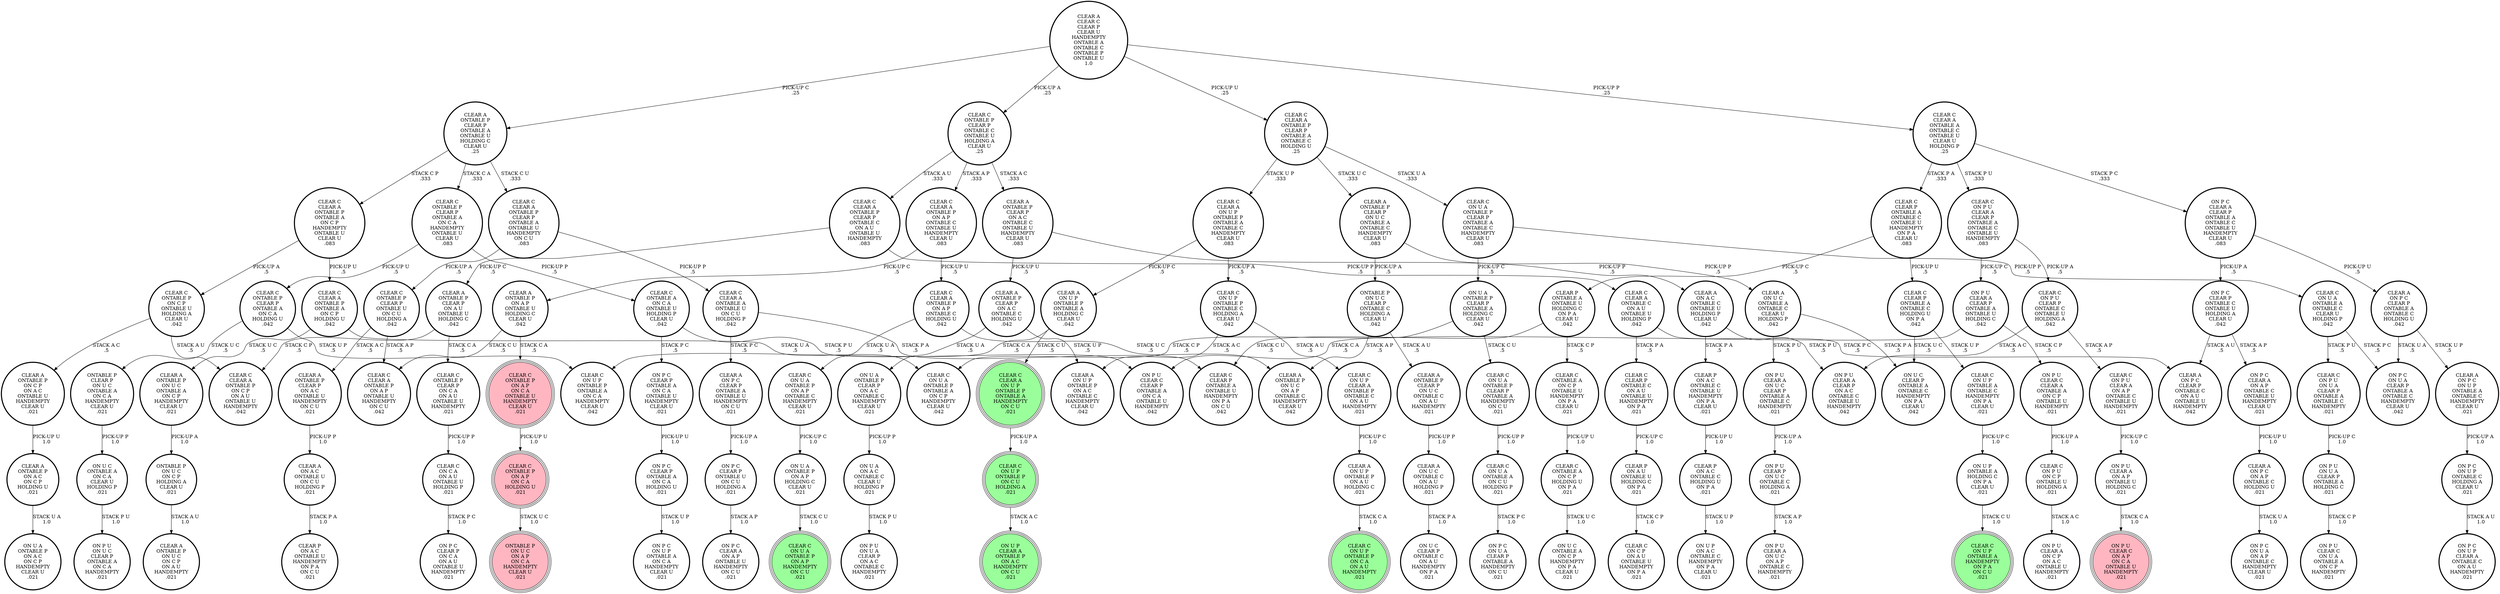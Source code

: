 digraph {
"ON U A\nONTABLE P\nCLEAR P\nONTABLE A\nHOLDING C\nCLEAR U\n.042\n" -> "CLEAR C\nON U A\nONTABLE P\nONTABLE A\nON C P\nHANDEMPTY\nCLEAR U\n.042\n"[label="STACK C P\n.5\n"];
"ON U A\nONTABLE P\nCLEAR P\nONTABLE A\nHOLDING C\nCLEAR U\n.042\n" -> "CLEAR C\nON U A\nONTABLE P\nCLEAR P\nONTABLE A\nHANDEMPTY\nON C U\n.021\n"[label="STACK C U\n.5\n"];
"CLEAR A\nONTABLE P\nCLEAR P\nONTABLE A\nONTABLE U\nHOLDING C\nCLEAR U\n.25\n" -> "CLEAR C\nCLEAR A\nONTABLE P\nONTABLE A\nON C P\nHANDEMPTY\nONTABLE U\nCLEAR U\n.083\n"[label="STACK C P\n.333\n"];
"CLEAR A\nONTABLE P\nCLEAR P\nONTABLE A\nONTABLE U\nHOLDING C\nCLEAR U\n.25\n" -> "CLEAR C\nONTABLE P\nCLEAR P\nONTABLE A\nON C A\nHANDEMPTY\nONTABLE U\nCLEAR U\n.083\n"[label="STACK C A\n.333\n"];
"CLEAR A\nONTABLE P\nCLEAR P\nONTABLE A\nONTABLE U\nHOLDING C\nCLEAR U\n.25\n" -> "CLEAR C\nCLEAR A\nONTABLE P\nCLEAR P\nONTABLE A\nONTABLE U\nHANDEMPTY\nON C U\n.083\n"[label="STACK C U\n.333\n"];
"ON P U\nON U A\nCLEAR P\nONTABLE A\nHOLDING C\n.021\n" -> "ON P U\nCLEAR C\nON U A\nONTABLE A\nON C P\nHANDEMPTY\n.021\n"[label="STACK C P\n1.0\n"];
"CLEAR C\nCLEAR A\nONTABLE P\nCLEAR P\nONTABLE C\nON A U\nONTABLE U\nHANDEMPTY\n.083\n" -> "CLEAR A\nONTABLE P\nCLEAR P\nON A U\nONTABLE U\nHOLDING C\n.042\n"[label="PICK-UP C\n.5\n"];
"CLEAR C\nCLEAR A\nONTABLE P\nCLEAR P\nONTABLE C\nON A U\nONTABLE U\nHANDEMPTY\n.083\n" -> "CLEAR C\nCLEAR A\nONTABLE C\nON A U\nONTABLE U\nHOLDING P\n.042\n"[label="PICK-UP P\n.5\n"];
"ON P C\nON U P\nONTABLE C\nHOLDING A\nCLEAR U\n.021\n" -> "ON P C\nON U P\nCLEAR A\nONTABLE C\nON A U\nHANDEMPTY\n.021\n"[label="STACK A U\n1.0\n"];
"CLEAR A\nONTABLE P\nON A P\nONTABLE U\nHOLDING C\nCLEAR U\n.042\n" -> "CLEAR C\nONTABLE P\nON A P\nON C A\nONTABLE U\nHANDEMPTY\nCLEAR U\n.021\n"[label="STACK C A\n.5\n"];
"CLEAR A\nONTABLE P\nON A P\nONTABLE U\nHOLDING C\nCLEAR U\n.042\n" -> "CLEAR C\nCLEAR A\nONTABLE P\nON A P\nONTABLE U\nHANDEMPTY\nON C U\n.042\n"[label="STACK C U\n.5\n"];
"CLEAR C\nONTABLE A\nON C P\nHOLDING U\nON P A\n.021\n" -> "ON U C\nONTABLE A\nON C P\nHANDEMPTY\nON P A\nCLEAR U\n.021\n"[label="STACK U C\n1.0\n"];
"CLEAR C\nCLEAR A\nON U P\nONTABLE P\nONTABLE A\nONTABLE C\nHANDEMPTY\nCLEAR U\n.083\n" -> "CLEAR A\nON U P\nONTABLE P\nONTABLE A\nHOLDING C\nCLEAR U\n.042\n"[label="PICK-UP C\n.5\n"];
"CLEAR C\nCLEAR A\nON U P\nONTABLE P\nONTABLE A\nONTABLE C\nHANDEMPTY\nCLEAR U\n.083\n" -> "CLEAR C\nON U P\nONTABLE P\nONTABLE C\nHOLDING A\nCLEAR U\n.042\n"[label="PICK-UP A\n.5\n"];
"CLEAR A\nONTABLE P\nCLEAR P\nON U C\nONTABLE C\nON A U\nHANDEMPTY\n.021\n" -> "CLEAR A\nON U C\nONTABLE C\nON A U\nHOLDING P\n.021\n"[label="PICK-UP P\n1.0\n"];
"CLEAR C\nONTABLE P\nON C P\nONTABLE U\nHOLDING A\nCLEAR U\n.042\n" -> "CLEAR C\nCLEAR A\nONTABLE P\nON C P\nON A U\nONTABLE U\nHANDEMPTY\n.042\n"[label="STACK A U\n.5\n"];
"CLEAR C\nONTABLE P\nON C P\nONTABLE U\nHOLDING A\nCLEAR U\n.042\n" -> "CLEAR A\nONTABLE P\nON C P\nON A C\nONTABLE U\nHANDEMPTY\nCLEAR U\n.021\n"[label="STACK A C\n.5\n"];
"CLEAR C\nON U P\nONTABLE P\nONTABLE C\nHOLDING A\nCLEAR U\n.042\n" -> "CLEAR C\nON U P\nCLEAR A\nONTABLE P\nONTABLE C\nON A U\nHANDEMPTY\n.021\n"[label="STACK A U\n.5\n"];
"CLEAR C\nON U P\nONTABLE P\nONTABLE C\nHOLDING A\nCLEAR U\n.042\n" -> "CLEAR A\nON U P\nONTABLE P\nON A C\nONTABLE C\nHANDEMPTY\nCLEAR U\n.042\n"[label="STACK A C\n.5\n"];
"CLEAR A\nONTABLE P\nCLEAR P\nON U C\nONTABLE A\nONTABLE C\nHANDEMPTY\nCLEAR U\n.083\n" -> "CLEAR A\nON U C\nONTABLE A\nONTABLE C\nCLEAR U\nHOLDING P\n.042\n"[label="PICK-UP P\n.5\n"];
"CLEAR A\nONTABLE P\nCLEAR P\nON U C\nONTABLE A\nONTABLE C\nHANDEMPTY\nCLEAR U\n.083\n" -> "ONTABLE P\nON U C\nCLEAR P\nONTABLE C\nHOLDING A\nCLEAR U\n.042\n"[label="PICK-UP A\n.5\n"];
"CLEAR C\nCLEAR P\nONTABLE C\nON A U\nONTABLE U\nHANDEMPTY\nON P A\n.021\n" -> "CLEAR P\nON A U\nONTABLE U\nHOLDING C\nON P A\n.021\n"[label="PICK-UP C\n1.0\n"];
"CLEAR A\nONTABLE P\nON U C\nONTABLE A\nON C P\nHANDEMPTY\nCLEAR U\n.021\n" -> "ONTABLE P\nON U C\nON C P\nHOLDING A\nCLEAR U\n.021\n"[label="PICK-UP A\n1.0\n"];
"CLEAR A\nONTABLE P\nCLEAR P\nON A C\nONTABLE C\nHOLDING U\n.042\n" -> "CLEAR A\nON U P\nONTABLE P\nON A C\nONTABLE C\nHANDEMPTY\nCLEAR U\n.042\n"[label="STACK U P\n.5\n"];
"CLEAR A\nONTABLE P\nCLEAR P\nON A C\nONTABLE C\nHOLDING U\n.042\n" -> "ON U A\nONTABLE P\nCLEAR P\nON A C\nONTABLE C\nHANDEMPTY\nCLEAR U\n.021\n"[label="STACK U A\n.5\n"];
"ONTABLE P\nCLEAR P\nON U C\nONTABLE A\nON C A\nHANDEMPTY\nCLEAR U\n.021\n" -> "ON U C\nONTABLE A\nON C A\nCLEAR U\nHOLDING P\n.021\n"[label="PICK-UP P\n1.0\n"];
"ON P C\nCLEAR P\nONTABLE C\nONTABLE U\nHOLDING A\nCLEAR U\n.042\n" -> "CLEAR A\nON P C\nCLEAR P\nONTABLE C\nON A U\nONTABLE U\nHANDEMPTY\n.042\n"[label="STACK A U\n.5\n"];
"ON P C\nCLEAR P\nONTABLE C\nONTABLE U\nHOLDING A\nCLEAR U\n.042\n" -> "ON P C\nCLEAR A\nON A P\nONTABLE C\nONTABLE U\nHANDEMPTY\nCLEAR U\n.021\n"[label="STACK A P\n.5\n"];
"CLEAR C\nONTABLE P\nCLEAR P\nONTABLE A\nON C A\nHANDEMPTY\nONTABLE U\nCLEAR U\n.083\n" -> "CLEAR C\nONTABLE P\nCLEAR P\nONTABLE A\nON C A\nHOLDING U\n.042\n"[label="PICK-UP U\n.5\n"];
"CLEAR C\nONTABLE P\nCLEAR P\nONTABLE A\nON C A\nHANDEMPTY\nONTABLE U\nCLEAR U\n.083\n" -> "CLEAR C\nONTABLE A\nON C A\nONTABLE U\nHOLDING P\nCLEAR U\n.042\n"[label="PICK-UP P\n.5\n"];
"CLEAR C\nON U A\nONTABLE P\nCLEAR P\nONTABLE A\nONTABLE C\nHANDEMPTY\nCLEAR U\n.083\n" -> "CLEAR C\nON U A\nONTABLE A\nONTABLE C\nCLEAR U\nHOLDING P\n.042\n"[label="PICK-UP P\n.5\n"];
"CLEAR C\nON U A\nONTABLE P\nCLEAR P\nONTABLE A\nONTABLE C\nHANDEMPTY\nCLEAR U\n.083\n" -> "ON U A\nONTABLE P\nCLEAR P\nONTABLE A\nHOLDING C\nCLEAR U\n.042\n"[label="PICK-UP C\n.5\n"];
"CLEAR C\nONTABLE P\nCLEAR P\nONTABLE U\nON C U\nHOLDING A\n.042\n" -> "CLEAR C\nCLEAR A\nONTABLE P\nON A P\nONTABLE U\nHANDEMPTY\nON C U\n.042\n"[label="STACK A P\n.5\n"];
"CLEAR C\nONTABLE P\nCLEAR P\nONTABLE U\nON C U\nHOLDING A\n.042\n" -> "CLEAR A\nONTABLE P\nCLEAR P\nON A C\nONTABLE U\nHANDEMPTY\nON C U\n.021\n"[label="STACK A C\n.5\n"];
"CLEAR C\nON U A\nONTABLE P\nCLEAR P\nONTABLE A\nHANDEMPTY\nON C U\n.021\n" -> "CLEAR C\nON U A\nONTABLE A\nON C U\nHOLDING P\n.021\n"[label="PICK-UP P\n1.0\n"];
"ON U A\nONTABLE P\nON A P\nHOLDING C\nCLEAR U\n.021\n" -> "CLEAR C\nON U A\nONTABLE P\nON A P\nHANDEMPTY\nON C U\n.021\n"[label="STACK C U\n1.0\n"];
"ON P C\nCLEAR A\nON A P\nONTABLE C\nONTABLE U\nHANDEMPTY\nCLEAR U\n.021\n" -> "CLEAR A\nON P C\nON A P\nONTABLE C\nHOLDING U\n.021\n"[label="PICK-UP U\n1.0\n"];
"CLEAR C\nON U P\nONTABLE P\nON C U\nHOLDING A\n.021\n" -> "ON U P\nCLEAR A\nONTABLE P\nON A C\nHANDEMPTY\nON C U\n.021\n"[label="STACK A C\n1.0\n"];
"CLEAR P\nONTABLE A\nONTABLE U\nHOLDING C\nON P A\nCLEAR U\n.042\n" -> "CLEAR C\nCLEAR P\nONTABLE A\nONTABLE U\nHANDEMPTY\nON P A\nON C U\n.042\n"[label="STACK C U\n.5\n"];
"CLEAR P\nONTABLE A\nONTABLE U\nHOLDING C\nON P A\nCLEAR U\n.042\n" -> "CLEAR C\nONTABLE A\nON C P\nONTABLE U\nHANDEMPTY\nON P A\nCLEAR U\n.021\n"[label="STACK C P\n.5\n"];
"CLEAR C\nON U A\nONTABLE A\nONTABLE C\nCLEAR U\nHOLDING P\n.042\n" -> "ON P C\nON U A\nCLEAR P\nONTABLE A\nONTABLE C\nHANDEMPTY\nCLEAR U\n.042\n"[label="STACK P C\n.5\n"];
"CLEAR C\nON U A\nONTABLE A\nONTABLE C\nCLEAR U\nHOLDING P\n.042\n" -> "CLEAR C\nON P U\nON U A\nCLEAR P\nONTABLE A\nONTABLE C\nHANDEMPTY\n.021\n"[label="STACK P U\n.5\n"];
"CLEAR C\nCLEAR A\nON U P\nONTABLE P\nONTABLE A\nHANDEMPTY\nON C U\n.021\n" -> "CLEAR C\nON U P\nONTABLE P\nON C U\nHOLDING A\n.021\n"[label="PICK-UP A\n1.0\n"];
"CLEAR C\nON U P\nONTABLE A\nONTABLE C\nHANDEMPTY\nON P A\nCLEAR U\n.021\n" -> "ON U P\nONTABLE A\nHOLDING C\nON P A\nCLEAR U\n.021\n"[label="PICK-UP C\n1.0\n"];
"CLEAR C\nCLEAR P\nONTABLE A\nONTABLE C\nHOLDING U\nON P A\n.042\n" -> "ON U C\nCLEAR P\nONTABLE A\nONTABLE C\nHANDEMPTY\nON P A\nCLEAR U\n.042\n"[label="STACK U C\n.5\n"];
"CLEAR C\nCLEAR P\nONTABLE A\nONTABLE C\nHOLDING U\nON P A\n.042\n" -> "CLEAR C\nON U P\nONTABLE A\nONTABLE C\nHANDEMPTY\nON P A\nCLEAR U\n.021\n"[label="STACK U P\n.5\n"];
"ON P C\nCLEAR P\nONTABLE A\nON C A\nHOLDING U\n.021\n" -> "ON P C\nON U P\nONTABLE A\nON C A\nHANDEMPTY\nCLEAR U\n.021\n"[label="STACK U P\n1.0\n"];
"CLEAR C\nON P U\nON U A\nCLEAR P\nONTABLE A\nONTABLE C\nHANDEMPTY\n.021\n" -> "ON P U\nON U A\nCLEAR P\nONTABLE A\nHOLDING C\n.021\n"[label="PICK-UP C\n1.0\n"];
"CLEAR C\nCLEAR A\nONTABLE P\nONTABLE A\nON C P\nHANDEMPTY\nONTABLE U\nCLEAR U\n.083\n" -> "CLEAR C\nCLEAR A\nONTABLE P\nONTABLE A\nON C P\nHOLDING U\n.042\n"[label="PICK-UP U\n.5\n"];
"CLEAR C\nCLEAR A\nONTABLE P\nONTABLE A\nON C P\nHANDEMPTY\nONTABLE U\nCLEAR U\n.083\n" -> "CLEAR C\nONTABLE P\nON C P\nONTABLE U\nHOLDING A\nCLEAR U\n.042\n"[label="PICK-UP A\n.5\n"];
"ON U A\nONTABLE P\nCLEAR P\nON A C\nONTABLE C\nHANDEMPTY\nCLEAR U\n.021\n" -> "ON U A\nON A C\nONTABLE C\nCLEAR U\nHOLDING P\n.021\n"[label="PICK-UP P\n1.0\n"];
"ON U P\nONTABLE A\nHOLDING C\nON P A\nCLEAR U\n.021\n" -> "CLEAR C\nON U P\nONTABLE A\nHANDEMPTY\nON P A\nON C U\n.021\n"[label="STACK C U\n1.0\n"];
"CLEAR A\nON U C\nONTABLE C\nON A U\nHOLDING P\n.021\n" -> "ON U C\nCLEAR P\nONTABLE C\nON A U\nHANDEMPTY\nON P A\n.021\n"[label="STACK P A\n1.0\n"];
"CLEAR A\nONTABLE P\nCLEAR P\nON A U\nONTABLE U\nHOLDING C\n.042\n" -> "CLEAR C\nONTABLE P\nCLEAR P\nON C A\nON A U\nONTABLE U\nHANDEMPTY\n.021\n"[label="STACK C A\n.5\n"];
"CLEAR A\nONTABLE P\nCLEAR P\nON A U\nONTABLE U\nHOLDING C\n.042\n" -> "CLEAR C\nCLEAR A\nONTABLE P\nON C P\nON A U\nONTABLE U\nHANDEMPTY\n.042\n"[label="STACK C P\n.5\n"];
"CLEAR A\nONTABLE P\nCLEAR P\nON A C\nONTABLE U\nHANDEMPTY\nON C U\n.021\n" -> "CLEAR A\nON A C\nONTABLE U\nON C U\nHOLDING P\n.021\n"[label="PICK-UP P\n1.0\n"];
"CLEAR C\nONTABLE P\nON A P\nON C A\nONTABLE U\nHANDEMPTY\nCLEAR U\n.021\n" -> "CLEAR C\nONTABLE P\nON A P\nON C A\nHOLDING U\n.021\n"[label="PICK-UP U\n1.0\n"];
"CLEAR C\nON U A\nONTABLE P\nON A P\nONTABLE C\nHANDEMPTY\nCLEAR U\n.021\n" -> "ON U A\nONTABLE P\nON A P\nHOLDING C\nCLEAR U\n.021\n"[label="PICK-UP C\n1.0\n"];
"CLEAR C\nCLEAR A\nONTABLE A\nONTABLE U\nON C U\nHOLDING P\n.042\n" -> "CLEAR A\nON P C\nCLEAR P\nONTABLE A\nONTABLE U\nHANDEMPTY\nON C U\n.021\n"[label="STACK P C\n.5\n"];
"CLEAR C\nCLEAR A\nONTABLE A\nONTABLE U\nON C U\nHOLDING P\n.042\n" -> "CLEAR C\nCLEAR P\nONTABLE A\nONTABLE U\nHANDEMPTY\nON P A\nON C U\n.042\n"[label="STACK P A\n.5\n"];
"ON P U\nCLEAR C\nCLEAR A\nONTABLE A\nON C P\nONTABLE U\nHANDEMPTY\n.021\n" -> "CLEAR C\nON P U\nON C P\nONTABLE U\nHOLDING A\n.021\n"[label="PICK-UP A\n1.0\n"];
"CLEAR A\nON P C\nON U P\nONTABLE A\nONTABLE C\nHANDEMPTY\nCLEAR U\n.021\n" -> "ON P C\nON U P\nONTABLE C\nHOLDING A\nCLEAR U\n.021\n"[label="PICK-UP A\n1.0\n"];
"CLEAR C\nCLEAR A\nONTABLE P\nON A P\nONTABLE C\nHOLDING U\n.042\n" -> "CLEAR C\nON U A\nONTABLE P\nON A P\nONTABLE C\nHANDEMPTY\nCLEAR U\n.021\n"[label="STACK U A\n.5\n"];
"CLEAR C\nCLEAR A\nONTABLE P\nON A P\nONTABLE C\nHOLDING U\n.042\n" -> "CLEAR A\nONTABLE P\nON U C\nON A P\nONTABLE C\nHANDEMPTY\nCLEAR U\n.042\n"[label="STACK U C\n.5\n"];
"CLEAR C\nCLEAR A\nONTABLE C\nON A U\nONTABLE U\nHOLDING P\n.042\n" -> "CLEAR C\nCLEAR P\nONTABLE C\nON A U\nONTABLE U\nHANDEMPTY\nON P A\n.021\n"[label="STACK P A\n.5\n"];
"CLEAR C\nCLEAR A\nONTABLE C\nON A U\nONTABLE U\nHOLDING P\n.042\n" -> "CLEAR A\nON P C\nCLEAR P\nONTABLE C\nON A U\nONTABLE U\nHANDEMPTY\n.042\n"[label="STACK P C\n.5\n"];
"CLEAR P\nON A U\nONTABLE U\nHOLDING C\nON P A\n.021\n" -> "CLEAR C\nON C P\nON A U\nONTABLE U\nHANDEMPTY\nON P A\n.021\n"[label="STACK C P\n1.0\n"];
"CLEAR C\nON P U\nON C P\nONTABLE U\nHOLDING A\n.021\n" -> "ON P U\nCLEAR A\nON C P\nON A C\nONTABLE U\nHANDEMPTY\n.021\n"[label="STACK A C\n1.0\n"];
"CLEAR C\nCLEAR A\nONTABLE P\nCLEAR P\nONTABLE A\nONTABLE U\nHANDEMPTY\nON C U\n.083\n" -> "CLEAR C\nCLEAR A\nONTABLE A\nONTABLE U\nON C U\nHOLDING P\n.042\n"[label="PICK-UP P\n.5\n"];
"CLEAR C\nCLEAR A\nONTABLE P\nCLEAR P\nONTABLE A\nONTABLE U\nHANDEMPTY\nON C U\n.083\n" -> "CLEAR C\nONTABLE P\nCLEAR P\nONTABLE U\nON C U\nHOLDING A\n.042\n"[label="PICK-UP A\n.5\n"];
"CLEAR A\nCLEAR C\nCLEAR P\nCLEAR U\nHANDEMPTY\nONTABLE A\nONTABLE C\nONTABLE P\nONTABLE U\n1.0\n" -> "CLEAR C\nONTABLE P\nCLEAR P\nONTABLE C\nONTABLE U\nHOLDING A\nCLEAR U\n.25\n"[label="PICK-UP A\n.25\n"];
"CLEAR A\nCLEAR C\nCLEAR P\nCLEAR U\nHANDEMPTY\nONTABLE A\nONTABLE C\nONTABLE P\nONTABLE U\n1.0\n" -> "CLEAR A\nONTABLE P\nCLEAR P\nONTABLE A\nONTABLE U\nHOLDING C\nCLEAR U\n.25\n"[label="PICK-UP C\n.25\n"];
"CLEAR A\nCLEAR C\nCLEAR P\nCLEAR U\nHANDEMPTY\nONTABLE A\nONTABLE C\nONTABLE P\nONTABLE U\n1.0\n" -> "CLEAR C\nCLEAR A\nONTABLE P\nCLEAR P\nONTABLE A\nONTABLE C\nHOLDING U\n.25\n"[label="PICK-UP U\n.25\n"];
"CLEAR A\nCLEAR C\nCLEAR P\nCLEAR U\nHANDEMPTY\nONTABLE A\nONTABLE C\nONTABLE P\nONTABLE U\n1.0\n" -> "CLEAR C\nCLEAR A\nONTABLE A\nONTABLE C\nONTABLE U\nCLEAR U\nHOLDING P\n.25\n"[label="PICK-UP P\n.25\n"];
"ON U C\nONTABLE A\nON C A\nCLEAR U\nHOLDING P\n.021\n" -> "ON P U\nON U C\nCLEAR P\nONTABLE A\nON C A\nHANDEMPTY\n.021\n"[label="STACK P U\n1.0\n"];
"CLEAR A\nONTABLE P\nCLEAR P\nON A C\nONTABLE C\nONTABLE U\nHANDEMPTY\nCLEAR U\n.083\n" -> "CLEAR A\nON A C\nONTABLE C\nONTABLE U\nHOLDING P\nCLEAR U\n.042\n"[label="PICK-UP P\n.5\n"];
"CLEAR A\nONTABLE P\nCLEAR P\nON A C\nONTABLE C\nONTABLE U\nHANDEMPTY\nCLEAR U\n.083\n" -> "CLEAR A\nONTABLE P\nCLEAR P\nON A C\nONTABLE C\nHOLDING U\n.042\n"[label="PICK-UP U\n.5\n"];
"CLEAR C\nONTABLE P\nCLEAR P\nONTABLE C\nONTABLE U\nHOLDING A\nCLEAR U\n.25\n" -> "CLEAR A\nONTABLE P\nCLEAR P\nON A C\nONTABLE C\nONTABLE U\nHANDEMPTY\nCLEAR U\n.083\n"[label="STACK A C\n.333\n"];
"CLEAR C\nONTABLE P\nCLEAR P\nONTABLE C\nONTABLE U\nHOLDING A\nCLEAR U\n.25\n" -> "CLEAR C\nCLEAR A\nONTABLE P\nCLEAR P\nONTABLE C\nON A U\nONTABLE U\nHANDEMPTY\n.083\n"[label="STACK A U\n.333\n"];
"CLEAR C\nONTABLE P\nCLEAR P\nONTABLE C\nONTABLE U\nHOLDING A\nCLEAR U\n.25\n" -> "CLEAR C\nCLEAR A\nONTABLE P\nON A P\nONTABLE C\nONTABLE U\nHANDEMPTY\nCLEAR U\n.083\n"[label="STACK A P\n.333\n"];
"CLEAR C\nCLEAR A\nONTABLE P\nON A P\nONTABLE C\nONTABLE U\nHANDEMPTY\nCLEAR U\n.083\n" -> "CLEAR C\nCLEAR A\nONTABLE P\nON A P\nONTABLE C\nHOLDING U\n.042\n"[label="PICK-UP U\n.5\n"];
"CLEAR C\nCLEAR A\nONTABLE P\nON A P\nONTABLE C\nONTABLE U\nHANDEMPTY\nCLEAR U\n.083\n" -> "CLEAR A\nONTABLE P\nON A P\nONTABLE U\nHOLDING C\nCLEAR U\n.042\n"[label="PICK-UP C\n.5\n"];
"ON P U\nCLEAR A\nON U C\nCLEAR P\nONTABLE A\nONTABLE C\nHANDEMPTY\n.021\n" -> "ON P U\nCLEAR P\nON U C\nONTABLE C\nHOLDING A\n.021\n"[label="PICK-UP A\n1.0\n"];
"CLEAR C\nON P U\nCLEAR A\nON A P\nONTABLE C\nONTABLE U\nHANDEMPTY\n.021\n" -> "ON P U\nCLEAR A\nON A P\nONTABLE U\nHOLDING C\n.021\n"[label="PICK-UP C\n1.0\n"];
"CLEAR A\nON U C\nONTABLE A\nONTABLE C\nCLEAR U\nHOLDING P\n.042\n" -> "ON P U\nCLEAR A\nON U C\nCLEAR P\nONTABLE A\nONTABLE C\nHANDEMPTY\n.021\n"[label="STACK P U\n.5\n"];
"CLEAR A\nON U C\nONTABLE A\nONTABLE C\nCLEAR U\nHOLDING P\n.042\n" -> "ON U C\nCLEAR P\nONTABLE A\nONTABLE C\nHANDEMPTY\nON P A\nCLEAR U\n.042\n"[label="STACK P A\n.5\n"];
"CLEAR A\nON P C\nON A P\nONTABLE C\nHOLDING U\n.021\n" -> "ON P C\nON U A\nON A P\nONTABLE C\nHANDEMPTY\nCLEAR U\n.021\n"[label="STACK U A\n1.0\n"];
"CLEAR C\nON U A\nONTABLE A\nON C U\nHOLDING P\n.021\n" -> "ON P C\nON U A\nCLEAR P\nONTABLE A\nHANDEMPTY\nON C U\n.021\n"[label="STACK P C\n1.0\n"];
"ONTABLE P\nON U C\nCLEAR P\nONTABLE C\nHOLDING A\nCLEAR U\n.042\n" -> "CLEAR A\nONTABLE P\nON U C\nON A P\nONTABLE C\nHANDEMPTY\nCLEAR U\n.042\n"[label="STACK A P\n.5\n"];
"ONTABLE P\nON U C\nCLEAR P\nONTABLE C\nHOLDING A\nCLEAR U\n.042\n" -> "CLEAR A\nONTABLE P\nCLEAR P\nON U C\nONTABLE C\nON A U\nHANDEMPTY\n.021\n"[label="STACK A U\n.5\n"];
"CLEAR C\nONTABLE P\nON A P\nON C A\nHOLDING U\n.021\n" -> "ONTABLE P\nON U C\nON A P\nON C A\nHANDEMPTY\nCLEAR U\n.021\n"[label="STACK U C\n1.0\n"];
"CLEAR A\nONTABLE P\nON C P\nON A C\nONTABLE U\nHANDEMPTY\nCLEAR U\n.021\n" -> "CLEAR A\nONTABLE P\nON A C\nON C P\nHOLDING U\n.021\n"[label="PICK-UP U\n1.0\n"];
"CLEAR P\nON A C\nONTABLE C\nHOLDING U\nON P A\n.021\n" -> "ON U P\nON A C\nONTABLE C\nHANDEMPTY\nON P A\nCLEAR U\n.021\n"[label="STACK U P\n1.0\n"];
"CLEAR P\nON A C\nONTABLE C\nONTABLE U\nHANDEMPTY\nON P A\nCLEAR U\n.021\n" -> "CLEAR P\nON A C\nONTABLE C\nHOLDING U\nON P A\n.021\n"[label="PICK-UP U\n1.0\n"];
"CLEAR C\nONTABLE A\nON C A\nONTABLE U\nHOLDING P\nCLEAR U\n.042\n" -> "ON P C\nCLEAR P\nONTABLE A\nON C A\nONTABLE U\nHANDEMPTY\nCLEAR U\n.021\n"[label="STACK P C\n.5\n"];
"CLEAR C\nONTABLE A\nON C A\nONTABLE U\nHOLDING P\nCLEAR U\n.042\n" -> "ON P U\nCLEAR C\nCLEAR P\nONTABLE A\nON C A\nONTABLE U\nHANDEMPTY\n.042\n"[label="STACK P U\n.5\n"];
"CLEAR A\nON U P\nONTABLE P\nON A U\nHOLDING C\n.021\n" -> "CLEAR C\nON U P\nONTABLE P\nON C A\nON A U\nHANDEMPTY\n.021\n"[label="STACK C A\n1.0\n"];
"CLEAR C\nONTABLE A\nON C P\nONTABLE U\nHANDEMPTY\nON P A\nCLEAR U\n.021\n" -> "CLEAR C\nONTABLE A\nON C P\nHOLDING U\nON P A\n.021\n"[label="PICK-UP U\n1.0\n"];
"ON P C\nCLEAR P\nONTABLE U\nON C U\nHOLDING A\n.021\n" -> "ON P C\nCLEAR A\nON A P\nONTABLE U\nHANDEMPTY\nON C U\n.021\n"[label="STACK A P\n1.0\n"];
"CLEAR C\nCLEAR P\nONTABLE A\nONTABLE C\nONTABLE U\nHANDEMPTY\nON P A\nCLEAR U\n.083\n" -> "CLEAR C\nCLEAR P\nONTABLE A\nONTABLE C\nHOLDING U\nON P A\n.042\n"[label="PICK-UP U\n.5\n"];
"CLEAR C\nCLEAR P\nONTABLE A\nONTABLE C\nONTABLE U\nHANDEMPTY\nON P A\nCLEAR U\n.083\n" -> "CLEAR P\nONTABLE A\nONTABLE U\nHOLDING C\nON P A\nCLEAR U\n.042\n"[label="PICK-UP C\n.5\n"];
"CLEAR C\nCLEAR A\nONTABLE P\nONTABLE A\nON C P\nHOLDING U\n.042\n" -> "CLEAR C\nON U A\nONTABLE P\nONTABLE A\nON C P\nHANDEMPTY\nCLEAR U\n.042\n"[label="STACK U A\n.5\n"];
"CLEAR C\nCLEAR A\nONTABLE P\nONTABLE A\nON C P\nHOLDING U\n.042\n" -> "CLEAR A\nONTABLE P\nON U C\nONTABLE A\nON C P\nHANDEMPTY\nCLEAR U\n.021\n"[label="STACK U C\n.5\n"];
"CLEAR C\nON C A\nON A U\nONTABLE U\nHOLDING P\n.021\n" -> "ON P C\nCLEAR P\nON C A\nON A U\nONTABLE U\nHANDEMPTY\n.021\n"[label="STACK P C\n1.0\n"];
"CLEAR C\nCLEAR A\nONTABLE P\nCLEAR P\nONTABLE A\nONTABLE C\nHOLDING U\n.25\n" -> "CLEAR C\nON U A\nONTABLE P\nCLEAR P\nONTABLE A\nONTABLE C\nHANDEMPTY\nCLEAR U\n.083\n"[label="STACK U A\n.333\n"];
"CLEAR C\nCLEAR A\nONTABLE P\nCLEAR P\nONTABLE A\nONTABLE C\nHOLDING U\n.25\n" -> "CLEAR A\nONTABLE P\nCLEAR P\nON U C\nONTABLE A\nONTABLE C\nHANDEMPTY\nCLEAR U\n.083\n"[label="STACK U C\n.333\n"];
"CLEAR C\nCLEAR A\nONTABLE P\nCLEAR P\nONTABLE A\nONTABLE C\nHOLDING U\n.25\n" -> "CLEAR C\nCLEAR A\nON U P\nONTABLE P\nONTABLE A\nONTABLE C\nHANDEMPTY\nCLEAR U\n.083\n"[label="STACK U P\n.333\n"];
"CLEAR C\nCLEAR A\nONTABLE A\nONTABLE C\nONTABLE U\nCLEAR U\nHOLDING P\n.25\n" -> "CLEAR C\nCLEAR P\nONTABLE A\nONTABLE C\nONTABLE U\nHANDEMPTY\nON P A\nCLEAR U\n.083\n"[label="STACK P A\n.333\n"];
"CLEAR C\nCLEAR A\nONTABLE A\nONTABLE C\nONTABLE U\nCLEAR U\nHOLDING P\n.25\n" -> "CLEAR C\nON P U\nCLEAR A\nCLEAR P\nONTABLE A\nONTABLE C\nONTABLE U\nHANDEMPTY\n.083\n"[label="STACK P U\n.333\n"];
"CLEAR C\nCLEAR A\nONTABLE A\nONTABLE C\nONTABLE U\nCLEAR U\nHOLDING P\n.25\n" -> "ON P C\nCLEAR A\nCLEAR P\nONTABLE A\nONTABLE C\nONTABLE U\nHANDEMPTY\nCLEAR U\n.083\n"[label="STACK P C\n.333\n"];
"ON P U\nCLEAR P\nON U C\nONTABLE C\nHOLDING A\n.021\n" -> "ON P U\nCLEAR A\nON U C\nON A P\nONTABLE C\nHANDEMPTY\n.021\n"[label="STACK A P\n1.0\n"];
"ON U A\nON A C\nONTABLE C\nCLEAR U\nHOLDING P\n.021\n" -> "ON P U\nON U A\nCLEAR P\nON A C\nONTABLE C\nHANDEMPTY\n.021\n"[label="STACK P U\n1.0\n"];
"CLEAR C\nON P U\nCLEAR P\nONTABLE C\nONTABLE U\nHOLDING A\n.042\n" -> "CLEAR C\nON P U\nCLEAR A\nON A P\nONTABLE C\nONTABLE U\nHANDEMPTY\n.021\n"[label="STACK A P\n.5\n"];
"CLEAR C\nON P U\nCLEAR P\nONTABLE C\nONTABLE U\nHOLDING A\n.042\n" -> "ON P U\nCLEAR A\nCLEAR P\nON A C\nONTABLE C\nONTABLE U\nHANDEMPTY\n.042\n"[label="STACK A C\n.5\n"];
"CLEAR A\nON U P\nONTABLE P\nONTABLE A\nHOLDING C\nCLEAR U\n.042\n" -> "CLEAR C\nON U P\nONTABLE P\nONTABLE A\nON C A\nHANDEMPTY\nCLEAR U\n.042\n"[label="STACK C A\n.5\n"];
"CLEAR A\nON U P\nONTABLE P\nONTABLE A\nHOLDING C\nCLEAR U\n.042\n" -> "CLEAR C\nCLEAR A\nON U P\nONTABLE P\nONTABLE A\nHANDEMPTY\nON C U\n.021\n"[label="STACK C U\n.5\n"];
"CLEAR C\nONTABLE P\nCLEAR P\nONTABLE A\nON C A\nHOLDING U\n.042\n" -> "CLEAR C\nON U P\nONTABLE P\nONTABLE A\nON C A\nHANDEMPTY\nCLEAR U\n.042\n"[label="STACK U P\n.5\n"];
"CLEAR C\nONTABLE P\nCLEAR P\nONTABLE A\nON C A\nHOLDING U\n.042\n" -> "ONTABLE P\nCLEAR P\nON U C\nONTABLE A\nON C A\nHANDEMPTY\nCLEAR U\n.021\n"[label="STACK U C\n.5\n"];
"CLEAR A\nON A C\nONTABLE U\nON C U\nHOLDING P\n.021\n" -> "CLEAR P\nON A C\nONTABLE U\nHANDEMPTY\nON P A\nON C U\n.021\n"[label="STACK P A\n1.0\n"];
"ON P C\nCLEAR A\nCLEAR P\nONTABLE A\nONTABLE C\nONTABLE U\nHANDEMPTY\nCLEAR U\n.083\n" -> "CLEAR A\nON P C\nCLEAR P\nONTABLE A\nONTABLE C\nHOLDING U\n.042\n"[label="PICK-UP U\n.5\n"];
"ON P C\nCLEAR A\nCLEAR P\nONTABLE A\nONTABLE C\nONTABLE U\nHANDEMPTY\nCLEAR U\n.083\n" -> "ON P C\nCLEAR P\nONTABLE C\nONTABLE U\nHOLDING A\nCLEAR U\n.042\n"[label="PICK-UP A\n.5\n"];
"CLEAR A\nON A C\nONTABLE C\nONTABLE U\nHOLDING P\nCLEAR U\n.042\n" -> "CLEAR P\nON A C\nONTABLE C\nONTABLE U\nHANDEMPTY\nON P A\nCLEAR U\n.021\n"[label="STACK P A\n.5\n"];
"CLEAR A\nON A C\nONTABLE C\nONTABLE U\nHOLDING P\nCLEAR U\n.042\n" -> "ON P U\nCLEAR A\nCLEAR P\nON A C\nONTABLE C\nONTABLE U\nHANDEMPTY\n.042\n"[label="STACK P U\n.5\n"];
"ONTABLE P\nON U C\nON C P\nHOLDING A\nCLEAR U\n.021\n" -> "CLEAR A\nONTABLE P\nON U C\nON C P\nON A U\nHANDEMPTY\n.021\n"[label="STACK A U\n1.0\n"];
"ON P U\nCLEAR A\nCLEAR P\nONTABLE A\nONTABLE U\nHOLDING C\n.042\n" -> "ON P U\nCLEAR C\nCLEAR A\nONTABLE A\nON C P\nONTABLE U\nHANDEMPTY\n.021\n"[label="STACK C P\n.5\n"];
"ON P U\nCLEAR A\nCLEAR P\nONTABLE A\nONTABLE U\nHOLDING C\n.042\n" -> "ON P U\nCLEAR C\nCLEAR P\nONTABLE A\nON C A\nONTABLE U\nHANDEMPTY\n.042\n"[label="STACK C A\n.5\n"];
"ON P C\nCLEAR P\nONTABLE A\nON C A\nONTABLE U\nHANDEMPTY\nCLEAR U\n.021\n" -> "ON P C\nCLEAR P\nONTABLE A\nON C A\nHOLDING U\n.021\n"[label="PICK-UP U\n1.0\n"];
"CLEAR A\nON P C\nCLEAR P\nONTABLE A\nONTABLE C\nHOLDING U\n.042\n" -> "CLEAR A\nON P C\nON U P\nONTABLE A\nONTABLE C\nHANDEMPTY\nCLEAR U\n.021\n"[label="STACK U P\n.5\n"];
"CLEAR A\nON P C\nCLEAR P\nONTABLE A\nONTABLE C\nHOLDING U\n.042\n" -> "ON P C\nON U A\nCLEAR P\nONTABLE A\nONTABLE C\nHANDEMPTY\nCLEAR U\n.042\n"[label="STACK U A\n.5\n"];
"CLEAR C\nONTABLE P\nCLEAR P\nON C A\nON A U\nONTABLE U\nHANDEMPTY\n.021\n" -> "CLEAR C\nON C A\nON A U\nONTABLE U\nHOLDING P\n.021\n"[label="PICK-UP P\n1.0\n"];
"CLEAR C\nON U P\nCLEAR A\nONTABLE P\nONTABLE C\nON A U\nHANDEMPTY\n.021\n" -> "CLEAR A\nON U P\nONTABLE P\nON A U\nHOLDING C\n.021\n"[label="PICK-UP C\n1.0\n"];
"CLEAR A\nONTABLE P\nON A C\nON C P\nHOLDING U\n.021\n" -> "ON U A\nONTABLE P\nON A C\nON C P\nHANDEMPTY\nCLEAR U\n.021\n"[label="STACK U A\n1.0\n"];
"ON P U\nCLEAR A\nON A P\nONTABLE U\nHOLDING C\n.021\n" -> "ON P U\nCLEAR C\nON A P\nON C A\nONTABLE U\nHANDEMPTY\n.021\n"[label="STACK C A\n1.0\n"];
"CLEAR A\nON P C\nCLEAR P\nONTABLE A\nONTABLE U\nHANDEMPTY\nON C U\n.021\n" -> "ON P C\nCLEAR P\nONTABLE U\nON C U\nHOLDING A\n.021\n"[label="PICK-UP A\n1.0\n"];
"CLEAR C\nON P U\nCLEAR A\nCLEAR P\nONTABLE A\nONTABLE C\nONTABLE U\nHANDEMPTY\n.083\n" -> "CLEAR C\nON P U\nCLEAR P\nONTABLE C\nONTABLE U\nHOLDING A\n.042\n"[label="PICK-UP A\n.5\n"];
"CLEAR C\nON P U\nCLEAR A\nCLEAR P\nONTABLE A\nONTABLE C\nONTABLE U\nHANDEMPTY\n.083\n" -> "ON P U\nCLEAR A\nCLEAR P\nONTABLE A\nONTABLE U\nHOLDING C\n.042\n"[label="PICK-UP C\n.5\n"];
"CLEAR C\nCLEAR A\nONTABLE P\nON A P\nONTABLE U\nHANDEMPTY\nON C U\n.042\n" [shape=circle, penwidth=3];
"ON U P\nCLEAR A\nONTABLE P\nON A C\nHANDEMPTY\nON C U\n.021\n" [shape=circle, style=filled, fillcolor=palegreen1, peripheries=3];
"ON P U\nCLEAR A\nON U C\nON A P\nONTABLE C\nHANDEMPTY\n.021\n" [shape=circle, penwidth=3];
"CLEAR C\nON U A\nONTABLE P\nON A P\nHANDEMPTY\nON C U\n.021\n" [shape=circle, style=filled, fillcolor=palegreen1, peripheries=3];
"ON P U\nCLEAR C\nON A P\nON C A\nONTABLE U\nHANDEMPTY\n.021\n" [shape=circle, style=filled, fillcolor=lightpink, peripheries=3];
"CLEAR C\nCLEAR P\nONTABLE A\nONTABLE U\nHANDEMPTY\nON P A\nON C U\n.042\n" [shape=circle, penwidth=3];
"CLEAR P\nON A C\nONTABLE U\nHANDEMPTY\nON P A\nON C U\n.021\n" [shape=circle, penwidth=3];
"ON P C\nON U A\nCLEAR P\nONTABLE A\nONTABLE C\nHANDEMPTY\nCLEAR U\n.042\n" [shape=circle, penwidth=3];
"CLEAR A\nONTABLE P\nON U C\nON C P\nON A U\nHANDEMPTY\n.021\n" [shape=circle, penwidth=3];
"ON U A\nONTABLE P\nON A C\nON C P\nHANDEMPTY\nCLEAR U\n.021\n" [shape=circle, penwidth=3];
"ON P U\nCLEAR C\nON U A\nONTABLE A\nON C P\nHANDEMPTY\n.021\n" [shape=circle, penwidth=3];
"ON P C\nON U A\nON A P\nONTABLE C\nHANDEMPTY\nCLEAR U\n.021\n" [shape=circle, penwidth=3];
"ON P C\nON U A\nCLEAR P\nONTABLE A\nHANDEMPTY\nON C U\n.021\n" [shape=circle, penwidth=3];
"ON P U\nON U C\nCLEAR P\nONTABLE A\nON C A\nHANDEMPTY\n.021\n" [shape=circle, penwidth=3];
"CLEAR C\nCLEAR A\nONTABLE P\nON C P\nON A U\nONTABLE U\nHANDEMPTY\n.042\n" [shape=circle, penwidth=3];
"ON P U\nON U A\nCLEAR P\nON A C\nONTABLE C\nHANDEMPTY\n.021\n" [shape=circle, penwidth=3];
"ON P C\nON U P\nCLEAR A\nONTABLE C\nON A U\nHANDEMPTY\n.021\n" [shape=circle, penwidth=3];
"ON U P\nON A C\nONTABLE C\nHANDEMPTY\nON P A\nCLEAR U\n.021\n" [shape=circle, penwidth=3];
"ON P C\nON U P\nONTABLE A\nON C A\nHANDEMPTY\nCLEAR U\n.021\n" [shape=circle, penwidth=3];
"CLEAR C\nON U P\nONTABLE A\nHANDEMPTY\nON P A\nON C U\n.021\n" [shape=circle, style=filled, fillcolor=palegreen1, peripheries=3];
"ON U C\nCLEAR P\nONTABLE C\nON A U\nHANDEMPTY\nON P A\n.021\n" [shape=circle, penwidth=3];
"ON P C\nCLEAR A\nON A P\nONTABLE U\nHANDEMPTY\nON C U\n.021\n" [shape=circle, penwidth=3];
"CLEAR C\nON U P\nONTABLE P\nONTABLE A\nON C A\nHANDEMPTY\nCLEAR U\n.042\n" [shape=circle, penwidth=3];
"CLEAR A\nONTABLE P\nON U C\nON A P\nONTABLE C\nHANDEMPTY\nCLEAR U\n.042\n" [shape=circle, penwidth=3];
"ON P U\nCLEAR A\nON C P\nON A C\nONTABLE U\nHANDEMPTY\n.021\n" [shape=circle, penwidth=3];
"ON P C\nCLEAR P\nON C A\nON A U\nONTABLE U\nHANDEMPTY\n.021\n" [shape=circle, penwidth=3];
"ON U C\nCLEAR P\nONTABLE A\nONTABLE C\nHANDEMPTY\nON P A\nCLEAR U\n.042\n" [shape=circle, penwidth=3];
"ON P U\nCLEAR C\nCLEAR P\nONTABLE A\nON C A\nONTABLE U\nHANDEMPTY\n.042\n" [shape=circle, penwidth=3];
"CLEAR A\nON P C\nCLEAR P\nONTABLE C\nON A U\nONTABLE U\nHANDEMPTY\n.042\n" [shape=circle, penwidth=3];
"CLEAR C\nON U P\nONTABLE P\nON C A\nON A U\nHANDEMPTY\n.021\n" [shape=circle, style=filled, fillcolor=palegreen1, peripheries=3];
"CLEAR A\nON U P\nONTABLE P\nON A C\nONTABLE C\nHANDEMPTY\nCLEAR U\n.042\n" [shape=circle, penwidth=3];
"ON P U\nCLEAR A\nCLEAR P\nON A C\nONTABLE C\nONTABLE U\nHANDEMPTY\n.042\n" [shape=circle, penwidth=3];
"CLEAR C\nON C P\nON A U\nONTABLE U\nHANDEMPTY\nON P A\n.021\n" [shape=circle, penwidth=3];
"ONTABLE P\nON U C\nON A P\nON C A\nHANDEMPTY\nCLEAR U\n.021\n" [shape=circle, style=filled, fillcolor=lightpink, peripheries=3];
"ON U C\nONTABLE A\nON C P\nHANDEMPTY\nON P A\nCLEAR U\n.021\n" [shape=circle, penwidth=3];
"CLEAR C\nON U A\nONTABLE P\nONTABLE A\nON C P\nHANDEMPTY\nCLEAR U\n.042\n" [shape=circle, penwidth=3];
"CLEAR C\nCLEAR A\nONTABLE P\nON A P\nONTABLE U\nHANDEMPTY\nON C U\n.042\n" [shape=circle, penwidth=3];
"CLEAR C\nCLEAR A\nONTABLE P\nONTABLE A\nON C P\nHOLDING U\n.042\n" [shape=circle, penwidth=3];
"ON U P\nCLEAR A\nONTABLE P\nON A C\nHANDEMPTY\nON C U\n.021\n" [shape=circle, style=filled, fillcolor=palegreen1, peripheries=3];
"ON P U\nON U A\nCLEAR P\nONTABLE A\nHOLDING C\n.021\n" [shape=circle, penwidth=3];
"ON P C\nCLEAR P\nONTABLE C\nONTABLE U\nHOLDING A\nCLEAR U\n.042\n" [shape=circle, penwidth=3];
"CLEAR C\nCLEAR A\nONTABLE P\nON A P\nONTABLE C\nONTABLE U\nHANDEMPTY\nCLEAR U\n.083\n" [shape=circle, penwidth=3];
"ON P C\nCLEAR P\nONTABLE A\nON C A\nONTABLE U\nHANDEMPTY\nCLEAR U\n.021\n" [shape=circle, penwidth=3];
"CLEAR A\nONTABLE P\nCLEAR P\nON A C\nONTABLE C\nHOLDING U\n.042\n" [shape=circle, penwidth=3];
"CLEAR C\nCLEAR P\nONTABLE C\nON A U\nONTABLE U\nHANDEMPTY\nON P A\n.021\n" [shape=circle, penwidth=3];
"CLEAR C\nCLEAR A\nON U P\nONTABLE P\nONTABLE A\nHANDEMPTY\nON C U\n.021\n" [shape=circle, style=filled, fillcolor=palegreen1, peripheries=3];
"ON P U\nCLEAR A\nON U C\nON A P\nONTABLE C\nHANDEMPTY\n.021\n" [shape=circle, penwidth=3];
"CLEAR C\nONTABLE P\nCLEAR P\nONTABLE A\nON C A\nHANDEMPTY\nONTABLE U\nCLEAR U\n.083\n" [shape=circle, penwidth=3];
"CLEAR C\nONTABLE P\nCLEAR P\nONTABLE U\nON C U\nHOLDING A\n.042\n" [shape=circle, penwidth=3];
"CLEAR A\nONTABLE P\nON A C\nON C P\nHOLDING U\n.021\n" [shape=circle, penwidth=3];
"CLEAR A\nON P C\nON U P\nONTABLE A\nONTABLE C\nHANDEMPTY\nCLEAR U\n.021\n" [shape=circle, penwidth=3];
"CLEAR C\nON U A\nONTABLE P\nON A P\nHANDEMPTY\nON C U\n.021\n" [shape=circle, style=filled, fillcolor=palegreen1, peripheries=3];
"ON P U\nCLEAR C\nON A P\nON C A\nONTABLE U\nHANDEMPTY\n.021\n" [shape=circle, style=filled, fillcolor=lightpink, peripheries=3];
"CLEAR C\nCLEAR P\nONTABLE A\nONTABLE C\nONTABLE U\nHANDEMPTY\nON P A\nCLEAR U\n.083\n" [shape=circle, penwidth=3];
"CLEAR A\nON A C\nONTABLE U\nON C U\nHOLDING P\n.021\n" [shape=circle, penwidth=3];
"CLEAR C\nCLEAR P\nONTABLE A\nONTABLE U\nHANDEMPTY\nON P A\nON C U\n.042\n" [shape=circle, penwidth=3];
"CLEAR P\nON A C\nONTABLE U\nHANDEMPTY\nON P A\nON C U\n.021\n" [shape=circle, penwidth=3];
"CLEAR C\nONTABLE A\nON C P\nONTABLE U\nHANDEMPTY\nON P A\nCLEAR U\n.021\n" [shape=circle, penwidth=3];
"CLEAR A\nON A C\nONTABLE C\nONTABLE U\nHOLDING P\nCLEAR U\n.042\n" [shape=circle, penwidth=3];
"ON P C\nON U A\nCLEAR P\nONTABLE A\nONTABLE C\nHANDEMPTY\nCLEAR U\n.042\n" [shape=circle, penwidth=3];
"CLEAR A\nONTABLE P\nON U C\nON C P\nON A U\nHANDEMPTY\n.021\n" [shape=circle, penwidth=3];
"ON U A\nONTABLE P\nON A C\nON C P\nHANDEMPTY\nCLEAR U\n.021\n" [shape=circle, penwidth=3];
"ON P U\nCLEAR C\nON U A\nONTABLE A\nON C P\nHANDEMPTY\n.021\n" [shape=circle, penwidth=3];
"ON U A\nONTABLE P\nCLEAR P\nONTABLE A\nHOLDING C\nCLEAR U\n.042\n" [shape=circle, penwidth=3];
"CLEAR C\nCLEAR A\nONTABLE A\nONTABLE C\nONTABLE U\nCLEAR U\nHOLDING P\n.25\n" [shape=circle, penwidth=3];
"CLEAR C\nONTABLE A\nON C A\nONTABLE U\nHOLDING P\nCLEAR U\n.042\n" [shape=circle, penwidth=3];
"CLEAR C\nCLEAR A\nONTABLE P\nONTABLE A\nON C P\nHANDEMPTY\nONTABLE U\nCLEAR U\n.083\n" [shape=circle, penwidth=3];
"ON P C\nON U A\nON A P\nONTABLE C\nHANDEMPTY\nCLEAR U\n.021\n" [shape=circle, penwidth=3];
"CLEAR A\nONTABLE P\nCLEAR P\nON A C\nONTABLE U\nHANDEMPTY\nON C U\n.021\n" [shape=circle, penwidth=3];
"CLEAR C\nON C A\nON A U\nONTABLE U\nHOLDING P\n.021\n" [shape=circle, penwidth=3];
"ON U A\nON A C\nONTABLE C\nCLEAR U\nHOLDING P\n.021\n" [shape=circle, penwidth=3];
"ON P C\nON U A\nCLEAR P\nONTABLE A\nHANDEMPTY\nON C U\n.021\n" [shape=circle, penwidth=3];
"CLEAR A\nONTABLE P\nON U C\nONTABLE A\nON C P\nHANDEMPTY\nCLEAR U\n.021\n" [shape=circle, penwidth=3];
"CLEAR A\nONTABLE P\nON C P\nON A C\nONTABLE U\nHANDEMPTY\nCLEAR U\n.021\n" [shape=circle, penwidth=3];
"CLEAR A\nONTABLE P\nCLEAR P\nON U C\nONTABLE C\nON A U\nHANDEMPTY\n.021\n" [shape=circle, penwidth=3];
"CLEAR A\nON P C\nCLEAR P\nONTABLE A\nONTABLE U\nHANDEMPTY\nON C U\n.021\n" [shape=circle, penwidth=3];
"ON P U\nON U C\nCLEAR P\nONTABLE A\nON C A\nHANDEMPTY\n.021\n" [shape=circle, penwidth=3];
"CLEAR C\nON U A\nONTABLE P\nCLEAR P\nONTABLE A\nHANDEMPTY\nON C U\n.021\n" [shape=circle, penwidth=3];
"CLEAR C\nCLEAR A\nONTABLE P\nON C P\nON A U\nONTABLE U\nHANDEMPTY\n.042\n" [shape=circle, penwidth=3];
"ON P U\nON U A\nCLEAR P\nON A C\nONTABLE C\nHANDEMPTY\n.021\n" [shape=circle, penwidth=3];
"ON P C\nON U P\nCLEAR A\nONTABLE C\nON A U\nHANDEMPTY\n.021\n" [shape=circle, penwidth=3];
"ON U P\nON A C\nONTABLE C\nHANDEMPTY\nON P A\nCLEAR U\n.021\n" [shape=circle, penwidth=3];
"ON P C\nON U P\nONTABLE A\nON C A\nHANDEMPTY\nCLEAR U\n.021\n" [shape=circle, penwidth=3];
"CLEAR C\nON U A\nONTABLE P\nON A P\nONTABLE C\nHANDEMPTY\nCLEAR U\n.021\n" [shape=circle, penwidth=3];
"ONTABLE P\nON U C\nON C P\nHOLDING A\nCLEAR U\n.021\n" [shape=circle, penwidth=3];
"ON P U\nCLEAR A\nON A P\nONTABLE U\nHOLDING C\n.021\n" [shape=circle, penwidth=3];
"CLEAR C\nON P U\nCLEAR A\nCLEAR P\nONTABLE A\nONTABLE C\nONTABLE U\nHANDEMPTY\n.083\n" [shape=circle, penwidth=3];
"CLEAR P\nON A C\nONTABLE C\nHOLDING U\nON P A\n.021\n" [shape=circle, penwidth=3];
"ON P C\nCLEAR A\nON A P\nONTABLE C\nONTABLE U\nHANDEMPTY\nCLEAR U\n.021\n" [shape=circle, penwidth=3];
"CLEAR C\nON U P\nONTABLE A\nHANDEMPTY\nON P A\nON C U\n.021\n" [shape=circle, style=filled, fillcolor=palegreen1, peripheries=3];
"CLEAR P\nON A U\nONTABLE U\nHOLDING C\nON P A\n.021\n" [shape=circle, penwidth=3];
"CLEAR C\nON P U\nCLEAR A\nON A P\nONTABLE C\nONTABLE U\nHANDEMPTY\n.021\n" [shape=circle, penwidth=3];
"ON U C\nCLEAR P\nONTABLE C\nON A U\nHANDEMPTY\nON P A\n.021\n" [shape=circle, penwidth=3];
"CLEAR C\nCLEAR A\nON U P\nONTABLE P\nONTABLE A\nONTABLE C\nHANDEMPTY\nCLEAR U\n.083\n" [shape=circle, penwidth=3];
"ON P C\nCLEAR A\nON A P\nONTABLE U\nHANDEMPTY\nON C U\n.021\n" [shape=circle, penwidth=3];
"CLEAR P\nON A C\nONTABLE C\nONTABLE U\nHANDEMPTY\nON P A\nCLEAR U\n.021\n" [shape=circle, penwidth=3];
"CLEAR C\nCLEAR A\nONTABLE C\nON A U\nONTABLE U\nHOLDING P\n.042\n" [shape=circle, penwidth=3];
"CLEAR A\nCLEAR C\nCLEAR P\nCLEAR U\nHANDEMPTY\nONTABLE A\nONTABLE C\nONTABLE P\nONTABLE U\n1.0\n" [shape=circle, penwidth=3];
"CLEAR C\nONTABLE P\nCLEAR P\nONTABLE A\nON C A\nHOLDING U\n.042\n" [shape=circle, penwidth=3];
"CLEAR C\nONTABLE A\nON C P\nHOLDING U\nON P A\n.021\n" [shape=circle, penwidth=3];
"CLEAR C\nON U P\nONTABLE P\nONTABLE A\nON C A\nHANDEMPTY\nCLEAR U\n.042\n" [shape=circle, penwidth=3];
"CLEAR C\nON P U\nON C P\nONTABLE U\nHOLDING A\n.021\n" [shape=circle, penwidth=3];
"CLEAR A\nONTABLE P\nCLEAR P\nON A U\nONTABLE U\nHOLDING C\n.042\n" [shape=circle, penwidth=3];
"CLEAR A\nONTABLE P\nCLEAR P\nON A C\nONTABLE C\nONTABLE U\nHANDEMPTY\nCLEAR U\n.083\n" [shape=circle, penwidth=3];
"CLEAR C\nON P U\nCLEAR P\nONTABLE C\nONTABLE U\nHOLDING A\n.042\n" [shape=circle, penwidth=3];
"CLEAR A\nONTABLE P\nON U C\nON A P\nONTABLE C\nHANDEMPTY\nCLEAR U\n.042\n" [shape=circle, penwidth=3];
"ON P U\nCLEAR A\nON C P\nON A C\nONTABLE U\nHANDEMPTY\n.021\n" [shape=circle, penwidth=3];
"ON P C\nCLEAR P\nONTABLE A\nON C A\nHOLDING U\n.021\n" [shape=circle, penwidth=3];
"ON P C\nCLEAR A\nCLEAR P\nONTABLE A\nONTABLE C\nONTABLE U\nHANDEMPTY\nCLEAR U\n.083\n" [shape=circle, penwidth=3];
"CLEAR C\nON U A\nONTABLE A\nON C U\nHOLDING P\n.021\n" [shape=circle, penwidth=3];
"CLEAR C\nONTABLE P\nON C P\nONTABLE U\nHOLDING A\nCLEAR U\n.042\n" [shape=circle, penwidth=3];
"ON P C\nCLEAR P\nON C A\nON A U\nONTABLE U\nHANDEMPTY\n.021\n" [shape=circle, penwidth=3];
"ON U C\nCLEAR P\nONTABLE A\nONTABLE C\nHANDEMPTY\nON P A\nCLEAR U\n.042\n" [shape=circle, penwidth=3];
"CLEAR C\nCLEAR A\nONTABLE A\nONTABLE U\nON C U\nHOLDING P\n.042\n" [shape=circle, penwidth=3];
"CLEAR C\nCLEAR P\nONTABLE A\nONTABLE C\nHOLDING U\nON P A\n.042\n" [shape=circle, penwidth=3];
"ON P U\nCLEAR A\nON U C\nCLEAR P\nONTABLE A\nONTABLE C\nHANDEMPTY\n.021\n" [shape=circle, penwidth=3];
"CLEAR A\nON U P\nONTABLE P\nONTABLE A\nHOLDING C\nCLEAR U\n.042\n" [shape=circle, penwidth=3];
"ON P U\nCLEAR C\nCLEAR P\nONTABLE A\nON C A\nONTABLE U\nHANDEMPTY\n.042\n" [shape=circle, penwidth=3];
"ON U A\nONTABLE P\nON A P\nHOLDING C\nCLEAR U\n.021\n" [shape=circle, penwidth=3];
"CLEAR A\nON P C\nCLEAR P\nONTABLE C\nON A U\nONTABLE U\nHANDEMPTY\n.042\n" [shape=circle, penwidth=3];
"CLEAR C\nON U P\nONTABLE P\nON C A\nON A U\nHANDEMPTY\n.021\n" [shape=circle, style=filled, fillcolor=palegreen1, peripheries=3];
"ON P U\nCLEAR P\nON U C\nONTABLE C\nHOLDING A\n.021\n" [shape=circle, penwidth=3];
"CLEAR A\nONTABLE P\nON A P\nONTABLE U\nHOLDING C\nCLEAR U\n.042\n" [shape=circle, penwidth=3];
"CLEAR C\nONTABLE P\nON A P\nON C A\nHOLDING U\n.021\n" [shape=circle, style=filled, fillcolor=lightpink, peripheries=3];
"CLEAR C\nONTABLE P\nCLEAR P\nON C A\nON A U\nONTABLE U\nHANDEMPTY\n.021\n" [shape=circle, penwidth=3];
"ON P C\nCLEAR P\nONTABLE U\nON C U\nHOLDING A\n.021\n" [shape=circle, penwidth=3];
"CLEAR A\nON U P\nONTABLE P\nON A C\nONTABLE C\nHANDEMPTY\nCLEAR U\n.042\n" [shape=circle, penwidth=3];
"CLEAR A\nON U C\nONTABLE A\nONTABLE C\nCLEAR U\nHOLDING P\n.042\n" [shape=circle, penwidth=3];
"CLEAR A\nON P C\nON A P\nONTABLE C\nHOLDING U\n.021\n" [shape=circle, penwidth=3];
"CLEAR C\nON U P\nCLEAR A\nONTABLE P\nONTABLE C\nON A U\nHANDEMPTY\n.021\n" [shape=circle, penwidth=3];
"CLEAR C\nCLEAR A\nONTABLE P\nCLEAR P\nONTABLE C\nON A U\nONTABLE U\nHANDEMPTY\n.083\n" [shape=circle, penwidth=3];
"CLEAR A\nONTABLE P\nCLEAR P\nONTABLE A\nONTABLE U\nHOLDING C\nCLEAR U\n.25\n" [shape=circle, penwidth=3];
"CLEAR P\nONTABLE A\nONTABLE U\nHOLDING C\nON P A\nCLEAR U\n.042\n" [shape=circle, penwidth=3];
"CLEAR C\nON U A\nONTABLE P\nCLEAR P\nONTABLE A\nONTABLE C\nHANDEMPTY\nCLEAR U\n.083\n" [shape=circle, penwidth=3];
"CLEAR C\nONTABLE P\nON A P\nON C A\nONTABLE U\nHANDEMPTY\nCLEAR U\n.021\n" [shape=circle, style=filled, fillcolor=lightpink, peripheries=3];
"CLEAR C\nCLEAR A\nONTABLE P\nCLEAR P\nONTABLE A\nONTABLE C\nHOLDING U\n.25\n" [shape=circle, penwidth=3];
"ON U A\nONTABLE P\nCLEAR P\nON A C\nONTABLE C\nHANDEMPTY\nCLEAR U\n.021\n" [shape=circle, penwidth=3];
"CLEAR C\nON P U\nON U A\nCLEAR P\nONTABLE A\nONTABLE C\nHANDEMPTY\n.021\n" [shape=circle, penwidth=3];
"ON P U\nCLEAR A\nCLEAR P\nON A C\nONTABLE C\nONTABLE U\nHANDEMPTY\n.042\n" [shape=circle, penwidth=3];
"CLEAR C\nON U P\nONTABLE P\nON C U\nHOLDING A\n.021\n" [shape=circle, style=filled, fillcolor=palegreen1, peripheries=3];
"CLEAR A\nON P C\nCLEAR P\nONTABLE A\nONTABLE C\nHOLDING U\n.042\n" [shape=circle, penwidth=3];
"CLEAR C\nCLEAR A\nONTABLE P\nCLEAR P\nONTABLE A\nONTABLE U\nHANDEMPTY\nON C U\n.083\n" [shape=circle, penwidth=3];
"CLEAR A\nON U C\nONTABLE C\nON A U\nHOLDING P\n.021\n" [shape=circle, penwidth=3];
"ONTABLE P\nCLEAR P\nON U C\nONTABLE A\nON C A\nHANDEMPTY\nCLEAR U\n.021\n" [shape=circle, penwidth=3];
"CLEAR C\nON C P\nON A U\nONTABLE U\nHANDEMPTY\nON P A\n.021\n" [shape=circle, penwidth=3];
"ONTABLE P\nON U C\nON A P\nON C A\nHANDEMPTY\nCLEAR U\n.021\n" [shape=circle, style=filled, fillcolor=lightpink, peripheries=3];
"CLEAR C\nONTABLE P\nCLEAR P\nONTABLE C\nONTABLE U\nHOLDING A\nCLEAR U\n.25\n" [shape=circle, penwidth=3];
"CLEAR C\nCLEAR A\nONTABLE P\nON A P\nONTABLE C\nHOLDING U\n.042\n" [shape=circle, penwidth=3];
"CLEAR A\nONTABLE P\nCLEAR P\nON U C\nONTABLE A\nONTABLE C\nHANDEMPTY\nCLEAR U\n.083\n" [shape=circle, penwidth=3];
"ONTABLE P\nON U C\nCLEAR P\nONTABLE C\nHOLDING A\nCLEAR U\n.042\n" [shape=circle, penwidth=3];
"CLEAR C\nON U P\nONTABLE P\nONTABLE C\nHOLDING A\nCLEAR U\n.042\n" [shape=circle, penwidth=3];
"ON P U\nCLEAR C\nCLEAR A\nONTABLE A\nON C P\nONTABLE U\nHANDEMPTY\n.021\n" [shape=circle, penwidth=3];
"ON U C\nONTABLE A\nON C P\nHANDEMPTY\nON P A\nCLEAR U\n.021\n" [shape=circle, penwidth=3];
"ON P C\nON U P\nONTABLE C\nHOLDING A\nCLEAR U\n.021\n" [shape=circle, penwidth=3];
"ON U P\nONTABLE A\nHOLDING C\nON P A\nCLEAR U\n.021\n" [shape=circle, penwidth=3];
"CLEAR C\nON U A\nONTABLE P\nONTABLE A\nON C P\nHANDEMPTY\nCLEAR U\n.042\n" [shape=circle, penwidth=3];
"CLEAR A\nON U P\nONTABLE P\nON A U\nHOLDING C\n.021\n" [shape=circle, penwidth=3];
"CLEAR C\nON U A\nONTABLE A\nONTABLE C\nCLEAR U\nHOLDING P\n.042\n" [shape=circle, penwidth=3];
"ON U C\nONTABLE A\nON C A\nCLEAR U\nHOLDING P\n.021\n" [shape=circle, penwidth=3];
"CLEAR C\nON U P\nONTABLE A\nONTABLE C\nHANDEMPTY\nON P A\nCLEAR U\n.021\n" [shape=circle, penwidth=3];
"ON P U\nCLEAR A\nCLEAR P\nONTABLE A\nONTABLE U\nHOLDING C\n.042\n" [shape=circle, penwidth=3];
}
